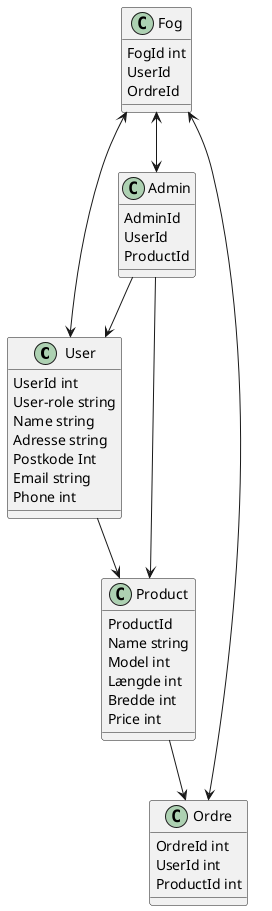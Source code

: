 @startuml
'https://plantuml.com/class-diagram
class User
class Admin
class Fog
class Product
class Ordre

User : UserId int
User : User-role string
User : Name string
User : Adresse string
User : Postkode Int
User : Email string
User : Phone int

Product : ProductId
Product : Name string
Product : Model int
Product : Længde int
Product : Bredde int
Product : Price int

Ordre : OrdreId int
Ordre : UserId int
Ordre : ProductId int

Fog : FogId int
Fog : UserId
Fog : OrdreId

Admin : AdminId
Admin : UserId
Admin : ProductId

User --> Product
Product --> Ordre

Fog <--> Admin
Admin --> User
Admin --> Product
Fog <--> Ordre
Fog <--> User


@enduml